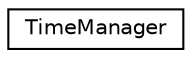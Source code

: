 digraph "Graphical Class Hierarchy"
{
  edge [fontname="Helvetica",fontsize="10",labelfontname="Helvetica",labelfontsize="10"];
  node [fontname="Helvetica",fontsize="10",shape=record];
  rankdir="LR";
  Node0 [label="TimeManager",height=0.2,width=0.4,color="black", fillcolor="white", style="filled",URL="$class_time_manager.html"];
}
